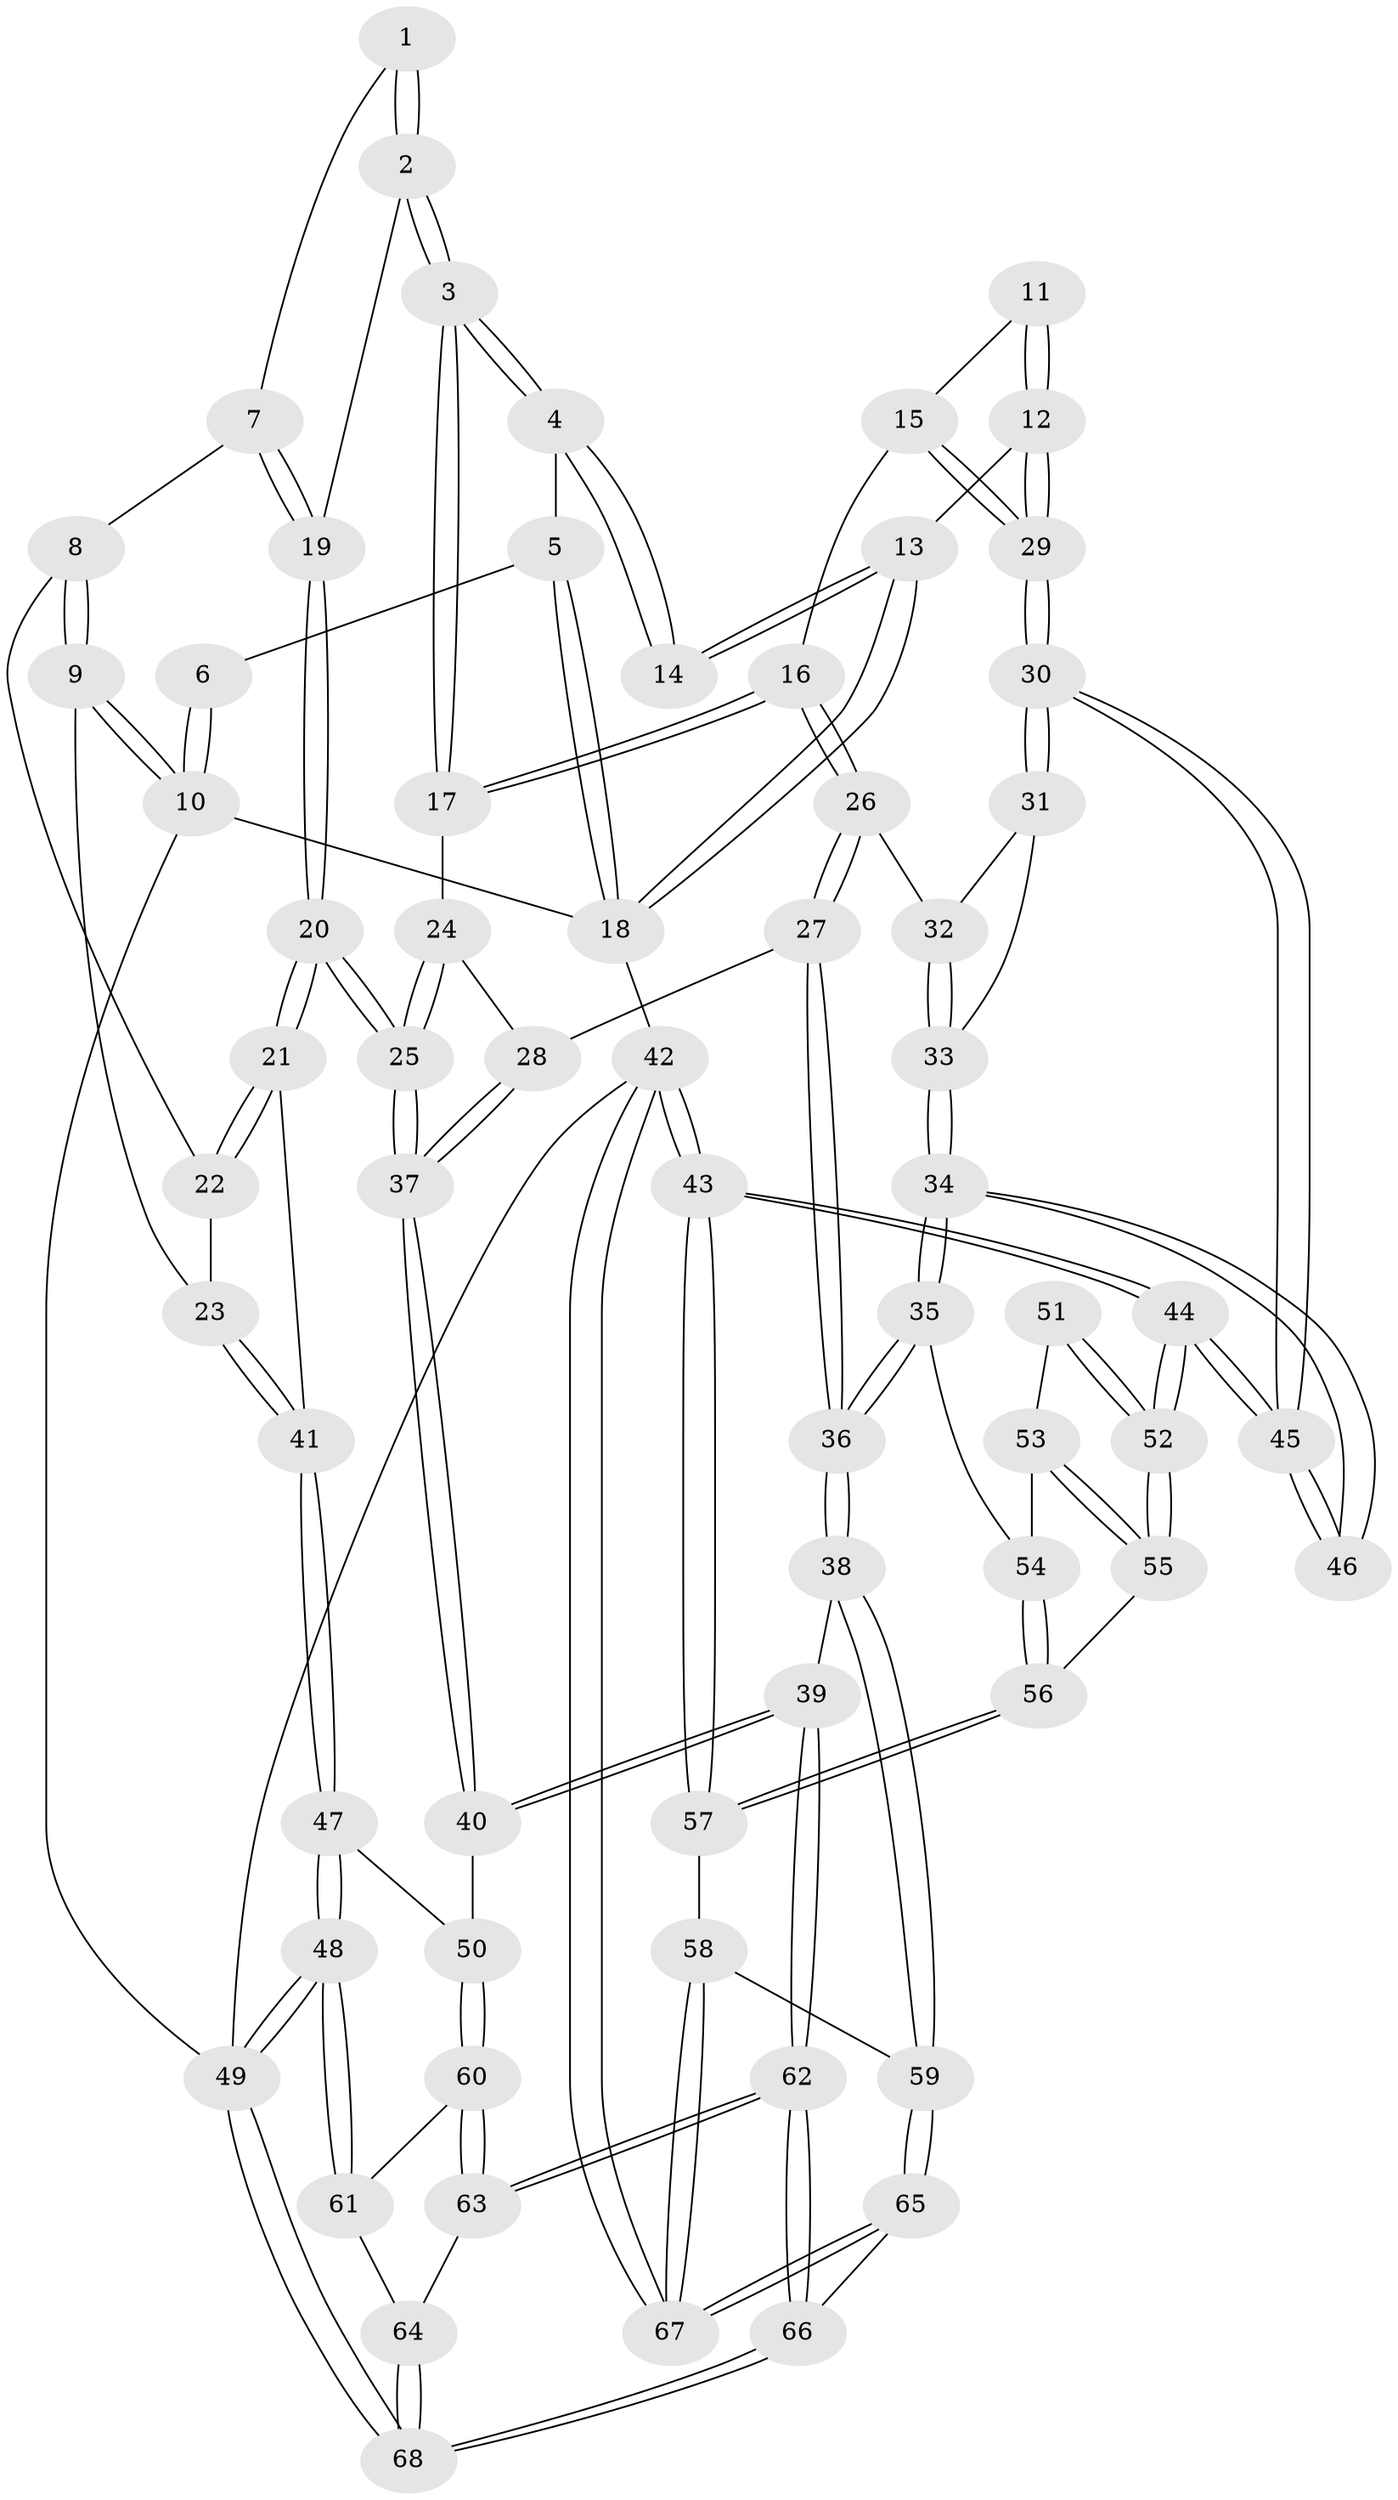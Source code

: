 // Generated by graph-tools (version 1.1) at 2025/02/03/09/25 05:02:13]
// undirected, 68 vertices, 167 edges
graph export_dot {
graph [start="1"]
  node [color=gray90,style=filled];
  1 [pos="+0.1403217659009551+0"];
  2 [pos="+0.39810118273753753+0.18041874341071576"];
  3 [pos="+0.6235444232670008+0.06582663461057035"];
  4 [pos="+0.6305908111208969+0.048117382871811186"];
  5 [pos="+0.6409137613431193+0"];
  6 [pos="+0+0"];
  7 [pos="+0.2840788345690856+0.19282501282295628"];
  8 [pos="+0.2791677821088534+0.19450759158431172"];
  9 [pos="+0+0"];
  10 [pos="+0+0"];
  11 [pos="+0.8794065306171245+0.22426899101214529"];
  12 [pos="+1+0.2397694011070099"];
  13 [pos="+1+0.13535922912590206"];
  14 [pos="+0.8359700543114946+0.16560865003602251"];
  15 [pos="+0.8822873141519646+0.3607893149004833"];
  16 [pos="+0.788144313978309+0.3818962272727967"];
  17 [pos="+0.6247705951260624+0.07516037775857096"];
  18 [pos="+1+0"];
  19 [pos="+0.3748407583016141+0.200722844891973"];
  20 [pos="+0.3393592995765491+0.5194697399039219"];
  21 [pos="+0.13730645444458678+0.47215757750563203"];
  22 [pos="+0.24800281399129293+0.21528901564392686"];
  23 [pos="+0+0.1810851341429854"];
  24 [pos="+0.55408978287154+0.3468797567269895"];
  25 [pos="+0.3976076319991716+0.5629942954246999"];
  26 [pos="+0.7735061515972849+0.4113840645751899"];
  27 [pos="+0.7397423074225233+0.4336853793892055"];
  28 [pos="+0.7305784495621904+0.4346978470120368"];
  29 [pos="+1+0.4014904214461243"];
  30 [pos="+1+0.4664269005953225"];
  31 [pos="+0.9098252472171331+0.5026043520408803"];
  32 [pos="+0.7786545236896608+0.41962537046790344"];
  33 [pos="+0.8384176933144705+0.5462859434636931"];
  34 [pos="+0.8437361035380884+0.646042769057519"];
  35 [pos="+0.7054490614580002+0.7235802738731361"];
  36 [pos="+0.6989122994495947+0.7253121947778244"];
  37 [pos="+0.41284160960973143+0.5878934666959776"];
  38 [pos="+0.6547778900423543+0.7510444670629209"];
  39 [pos="+0.62016145871877+0.7447393146980006"];
  40 [pos="+0.426873123762389+0.6295713636226805"];
  41 [pos="+0.03256218074122045+0.4684469733916887"];
  42 [pos="+1+1"];
  43 [pos="+1+1"];
  44 [pos="+1+0.8583451409607793"];
  45 [pos="+1+0.5151231070153257"];
  46 [pos="+0.9218270466029973+0.6464509428885516"];
  47 [pos="+0+0.7123745015043795"];
  48 [pos="+0+0.9464342958292266"];
  49 [pos="+0+1"];
  50 [pos="+0.33521628833541756+0.7628040545659932"];
  51 [pos="+0.9302686771725903+0.67850566398933"];
  52 [pos="+1+0.8313266290867722"];
  53 [pos="+0.9326085033724981+0.712619626322036"];
  54 [pos="+0.8689848647258817+0.796635795145484"];
  55 [pos="+0.9450640059781449+0.8336012913307992"];
  56 [pos="+0.9444338323283993+0.8339082083251899"];
  57 [pos="+0.9044036476069621+0.9014960834322383"];
  58 [pos="+0.8826187753604622+0.9270326413955412"];
  59 [pos="+0.6778522348473409+0.8013243130206666"];
  60 [pos="+0.3280701985565188+0.7819513134875402"];
  61 [pos="+0.2367585871979267+0.8395873894082913"];
  62 [pos="+0.43997533997508675+1"];
  63 [pos="+0.34488988902540996+0.866856354962765"];
  64 [pos="+0.21050953770775474+1"];
  65 [pos="+0.7256421147035322+1"];
  66 [pos="+0.439487203530522+1"];
  67 [pos="+0.8893242227264465+1"];
  68 [pos="+0.002681160871229832+1"];
  1 -- 2;
  1 -- 2;
  1 -- 7;
  2 -- 3;
  2 -- 3;
  2 -- 19;
  3 -- 4;
  3 -- 4;
  3 -- 17;
  3 -- 17;
  4 -- 5;
  4 -- 14;
  4 -- 14;
  5 -- 6;
  5 -- 18;
  5 -- 18;
  6 -- 10;
  6 -- 10;
  7 -- 8;
  7 -- 19;
  7 -- 19;
  8 -- 9;
  8 -- 9;
  8 -- 22;
  9 -- 10;
  9 -- 10;
  9 -- 23;
  10 -- 18;
  10 -- 49;
  11 -- 12;
  11 -- 12;
  11 -- 15;
  12 -- 13;
  12 -- 29;
  12 -- 29;
  13 -- 14;
  13 -- 14;
  13 -- 18;
  13 -- 18;
  15 -- 16;
  15 -- 29;
  15 -- 29;
  16 -- 17;
  16 -- 17;
  16 -- 26;
  16 -- 26;
  17 -- 24;
  18 -- 42;
  19 -- 20;
  19 -- 20;
  20 -- 21;
  20 -- 21;
  20 -- 25;
  20 -- 25;
  21 -- 22;
  21 -- 22;
  21 -- 41;
  22 -- 23;
  23 -- 41;
  23 -- 41;
  24 -- 25;
  24 -- 25;
  24 -- 28;
  25 -- 37;
  25 -- 37;
  26 -- 27;
  26 -- 27;
  26 -- 32;
  27 -- 28;
  27 -- 36;
  27 -- 36;
  28 -- 37;
  28 -- 37;
  29 -- 30;
  29 -- 30;
  30 -- 31;
  30 -- 31;
  30 -- 45;
  30 -- 45;
  31 -- 32;
  31 -- 33;
  32 -- 33;
  32 -- 33;
  33 -- 34;
  33 -- 34;
  34 -- 35;
  34 -- 35;
  34 -- 46;
  34 -- 46;
  35 -- 36;
  35 -- 36;
  35 -- 54;
  36 -- 38;
  36 -- 38;
  37 -- 40;
  37 -- 40;
  38 -- 39;
  38 -- 59;
  38 -- 59;
  39 -- 40;
  39 -- 40;
  39 -- 62;
  39 -- 62;
  40 -- 50;
  41 -- 47;
  41 -- 47;
  42 -- 43;
  42 -- 43;
  42 -- 67;
  42 -- 67;
  42 -- 49;
  43 -- 44;
  43 -- 44;
  43 -- 57;
  43 -- 57;
  44 -- 45;
  44 -- 45;
  44 -- 52;
  44 -- 52;
  45 -- 46;
  45 -- 46;
  47 -- 48;
  47 -- 48;
  47 -- 50;
  48 -- 49;
  48 -- 49;
  48 -- 61;
  48 -- 61;
  49 -- 68;
  49 -- 68;
  50 -- 60;
  50 -- 60;
  51 -- 52;
  51 -- 52;
  51 -- 53;
  52 -- 55;
  52 -- 55;
  53 -- 54;
  53 -- 55;
  53 -- 55;
  54 -- 56;
  54 -- 56;
  55 -- 56;
  56 -- 57;
  56 -- 57;
  57 -- 58;
  58 -- 59;
  58 -- 67;
  58 -- 67;
  59 -- 65;
  59 -- 65;
  60 -- 61;
  60 -- 63;
  60 -- 63;
  61 -- 64;
  62 -- 63;
  62 -- 63;
  62 -- 66;
  62 -- 66;
  63 -- 64;
  64 -- 68;
  64 -- 68;
  65 -- 66;
  65 -- 67;
  65 -- 67;
  66 -- 68;
  66 -- 68;
}
